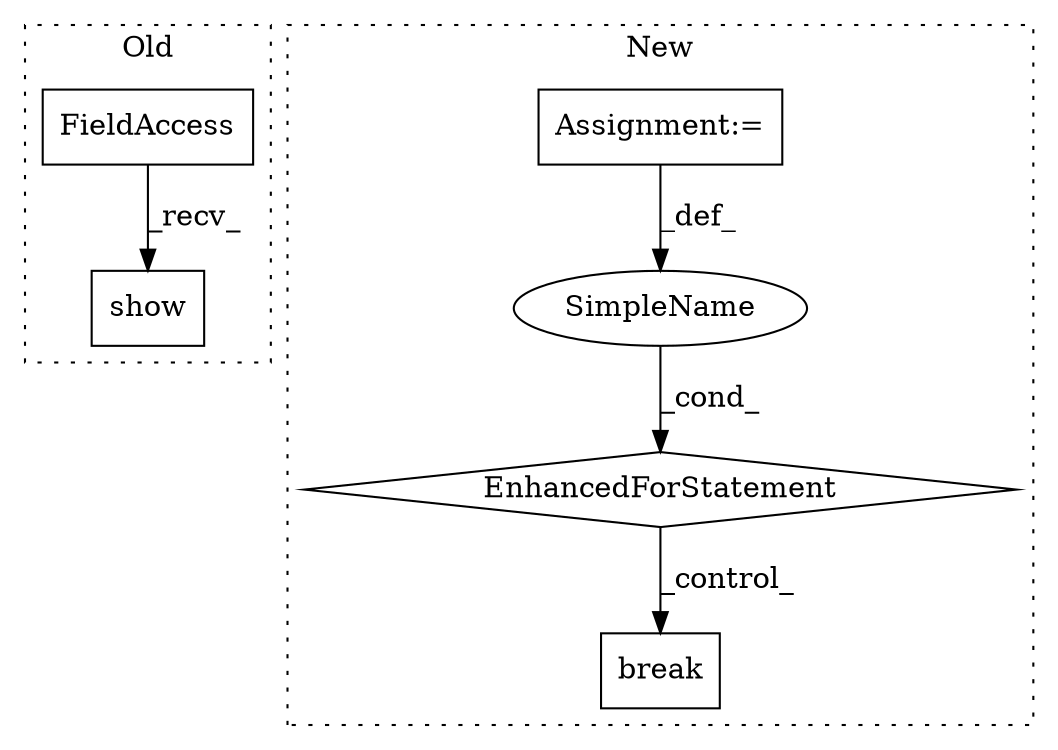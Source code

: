 digraph G {
subgraph cluster0 {
1 [label="show" a="32" s="27328" l="6" shape="box"];
5 [label="FieldAccess" a="22" s="27290" l="37" shape="box"];
label = "Old";
style="dotted";
}
subgraph cluster1 {
2 [label="break" a="10" s="26563" l="6" shape="box"];
3 [label="EnhancedForStatement" a="70" s="26407,26482" l="57,2" shape="diamond"];
4 [label="SimpleName" a="42" s="26468" l="5" shape="ellipse"];
6 [label="Assignment:=" a="7" s="26407,26482" l="57,2" shape="box"];
label = "New";
style="dotted";
}
3 -> 2 [label="_control_"];
4 -> 3 [label="_cond_"];
5 -> 1 [label="_recv_"];
6 -> 4 [label="_def_"];
}